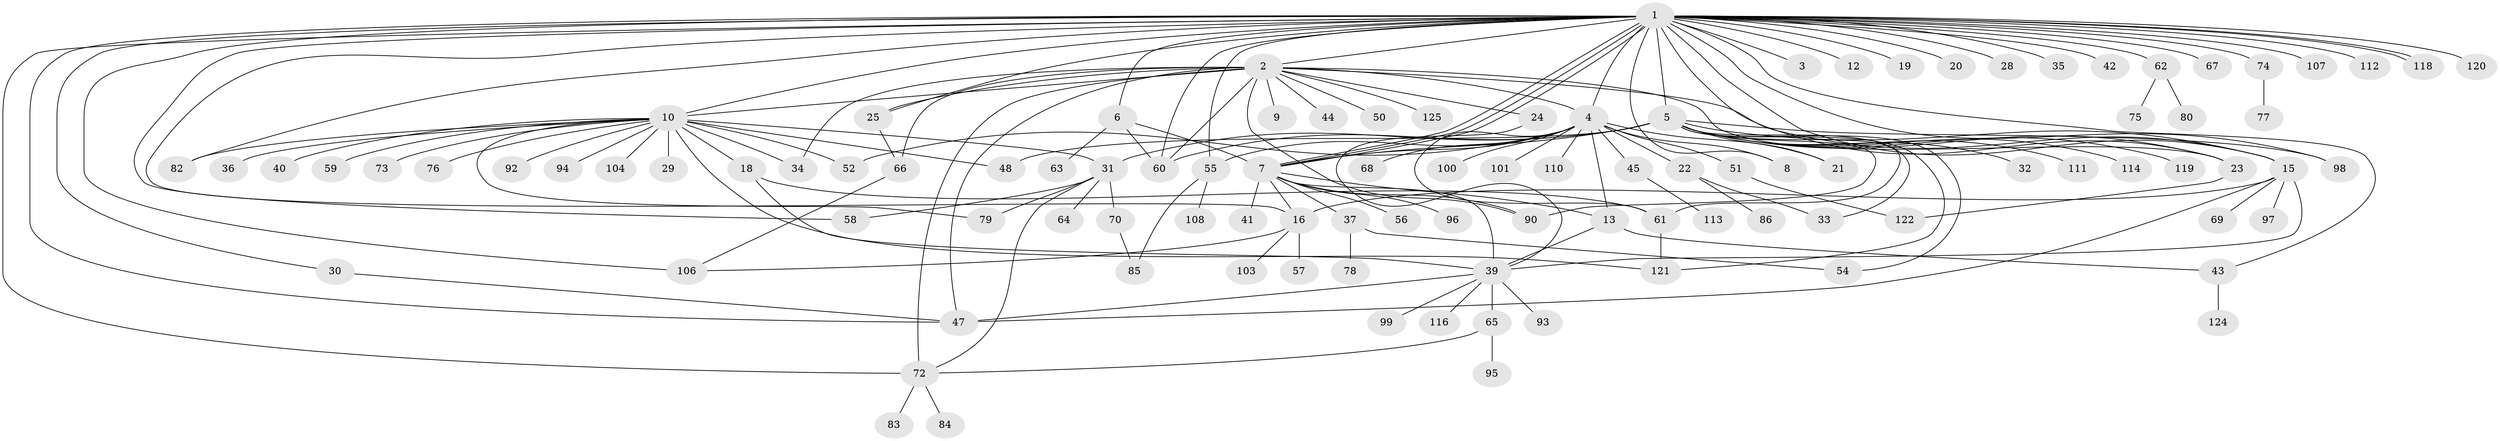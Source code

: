 // original degree distribution, {45: 0.007936507936507936, 15: 0.007936507936507936, 1: 0.49206349206349204, 17: 0.007936507936507936, 10: 0.007936507936507936, 4: 0.07142857142857142, 14: 0.007936507936507936, 2: 0.19047619047619047, 6: 0.015873015873015872, 18: 0.007936507936507936, 7: 0.015873015873015872, 12: 0.007936507936507936, 3: 0.1349206349206349, 8: 0.007936507936507936, 9: 0.007936507936507936, 5: 0.007936507936507936}
// Generated by graph-tools (version 1.1) at 2025/41/03/06/25 10:41:45]
// undirected, 104 vertices, 158 edges
graph export_dot {
graph [start="1"]
  node [color=gray90,style=filled];
  1 [super="+27"];
  2 [super="+91"];
  3;
  4 [super="+14"];
  5 [super="+17"];
  6;
  7 [super="+26"];
  8;
  9;
  10 [super="+11"];
  12;
  13 [super="+126"];
  15 [super="+38"];
  16 [super="+123"];
  18;
  19;
  20;
  21;
  22;
  23;
  24;
  25 [super="+102"];
  28;
  29;
  30;
  31 [super="+46"];
  32;
  33;
  34 [super="+105"];
  35;
  36;
  37 [super="+53"];
  39 [super="+88"];
  40;
  41;
  42;
  43 [super="+87"];
  44 [super="+81"];
  45 [super="+49"];
  47 [super="+115"];
  48;
  50;
  51;
  52 [super="+109"];
  54;
  55;
  56;
  57;
  58;
  59;
  60 [super="+71"];
  61;
  62 [super="+117"];
  63;
  64;
  65;
  66;
  67;
  68;
  69;
  70;
  72 [super="+89"];
  73;
  74;
  75;
  76;
  77;
  78;
  79;
  80;
  82;
  83;
  84;
  85;
  86;
  90;
  92;
  93;
  94;
  95;
  96;
  97;
  98;
  99;
  100;
  101;
  103;
  104;
  106;
  107;
  108;
  110;
  111;
  112;
  113;
  114;
  116;
  118;
  119;
  120;
  121;
  122;
  124;
  125;
  1 -- 2;
  1 -- 3;
  1 -- 4;
  1 -- 5 [weight=2];
  1 -- 6;
  1 -- 7;
  1 -- 7;
  1 -- 7;
  1 -- 8;
  1 -- 10 [weight=2];
  1 -- 12;
  1 -- 16;
  1 -- 19;
  1 -- 20;
  1 -- 23;
  1 -- 25 [weight=2];
  1 -- 28;
  1 -- 30;
  1 -- 35;
  1 -- 42;
  1 -- 47;
  1 -- 55;
  1 -- 58;
  1 -- 62;
  1 -- 67;
  1 -- 74;
  1 -- 82;
  1 -- 98;
  1 -- 106;
  1 -- 107;
  1 -- 112;
  1 -- 118;
  1 -- 118;
  1 -- 120;
  1 -- 72;
  1 -- 60;
  1 -- 15;
  1 -- 43;
  2 -- 4;
  2 -- 9;
  2 -- 15;
  2 -- 23;
  2 -- 24;
  2 -- 25;
  2 -- 34;
  2 -- 44;
  2 -- 50;
  2 -- 66;
  2 -- 72 [weight=2];
  2 -- 10;
  2 -- 90;
  2 -- 125;
  2 -- 47;
  2 -- 60;
  4 -- 8;
  4 -- 13;
  4 -- 21;
  4 -- 22;
  4 -- 45;
  4 -- 51;
  4 -- 52;
  4 -- 55;
  4 -- 61;
  4 -- 68;
  4 -- 100;
  4 -- 101;
  4 -- 110;
  4 -- 7;
  5 -- 7;
  5 -- 21;
  5 -- 32;
  5 -- 61;
  5 -- 98;
  5 -- 114;
  5 -- 119;
  5 -- 33;
  5 -- 111;
  5 -- 48;
  5 -- 54;
  5 -- 23;
  5 -- 121;
  5 -- 90;
  5 -- 60;
  5 -- 31;
  5 -- 15;
  6 -- 7;
  6 -- 60;
  6 -- 63;
  7 -- 16;
  7 -- 37;
  7 -- 41;
  7 -- 56;
  7 -- 90;
  7 -- 96;
  7 -- 13;
  7 -- 39;
  10 -- 40;
  10 -- 73;
  10 -- 79;
  10 -- 94;
  10 -- 76;
  10 -- 18;
  10 -- 82;
  10 -- 92;
  10 -- 29;
  10 -- 31;
  10 -- 34 [weight=2];
  10 -- 36;
  10 -- 104;
  10 -- 48;
  10 -- 52;
  10 -- 121;
  10 -- 59;
  13 -- 39;
  13 -- 43;
  15 -- 16;
  15 -- 47;
  15 -- 69;
  15 -- 97;
  15 -- 39;
  16 -- 57;
  16 -- 103;
  16 -- 106;
  18 -- 39;
  18 -- 61;
  22 -- 33;
  22 -- 86;
  23 -- 122;
  24 -- 39;
  25 -- 66;
  30 -- 47;
  31 -- 58;
  31 -- 64;
  31 -- 70;
  31 -- 72;
  31 -- 79;
  37 -- 54;
  37 -- 78;
  39 -- 65;
  39 -- 93;
  39 -- 116;
  39 -- 99;
  39 -- 47;
  43 -- 124;
  45 -- 113;
  51 -- 122;
  55 -- 85;
  55 -- 108;
  61 -- 121;
  62 -- 75;
  62 -- 80;
  65 -- 72;
  65 -- 95;
  66 -- 106;
  70 -- 85;
  72 -- 83;
  72 -- 84;
  74 -- 77;
}
